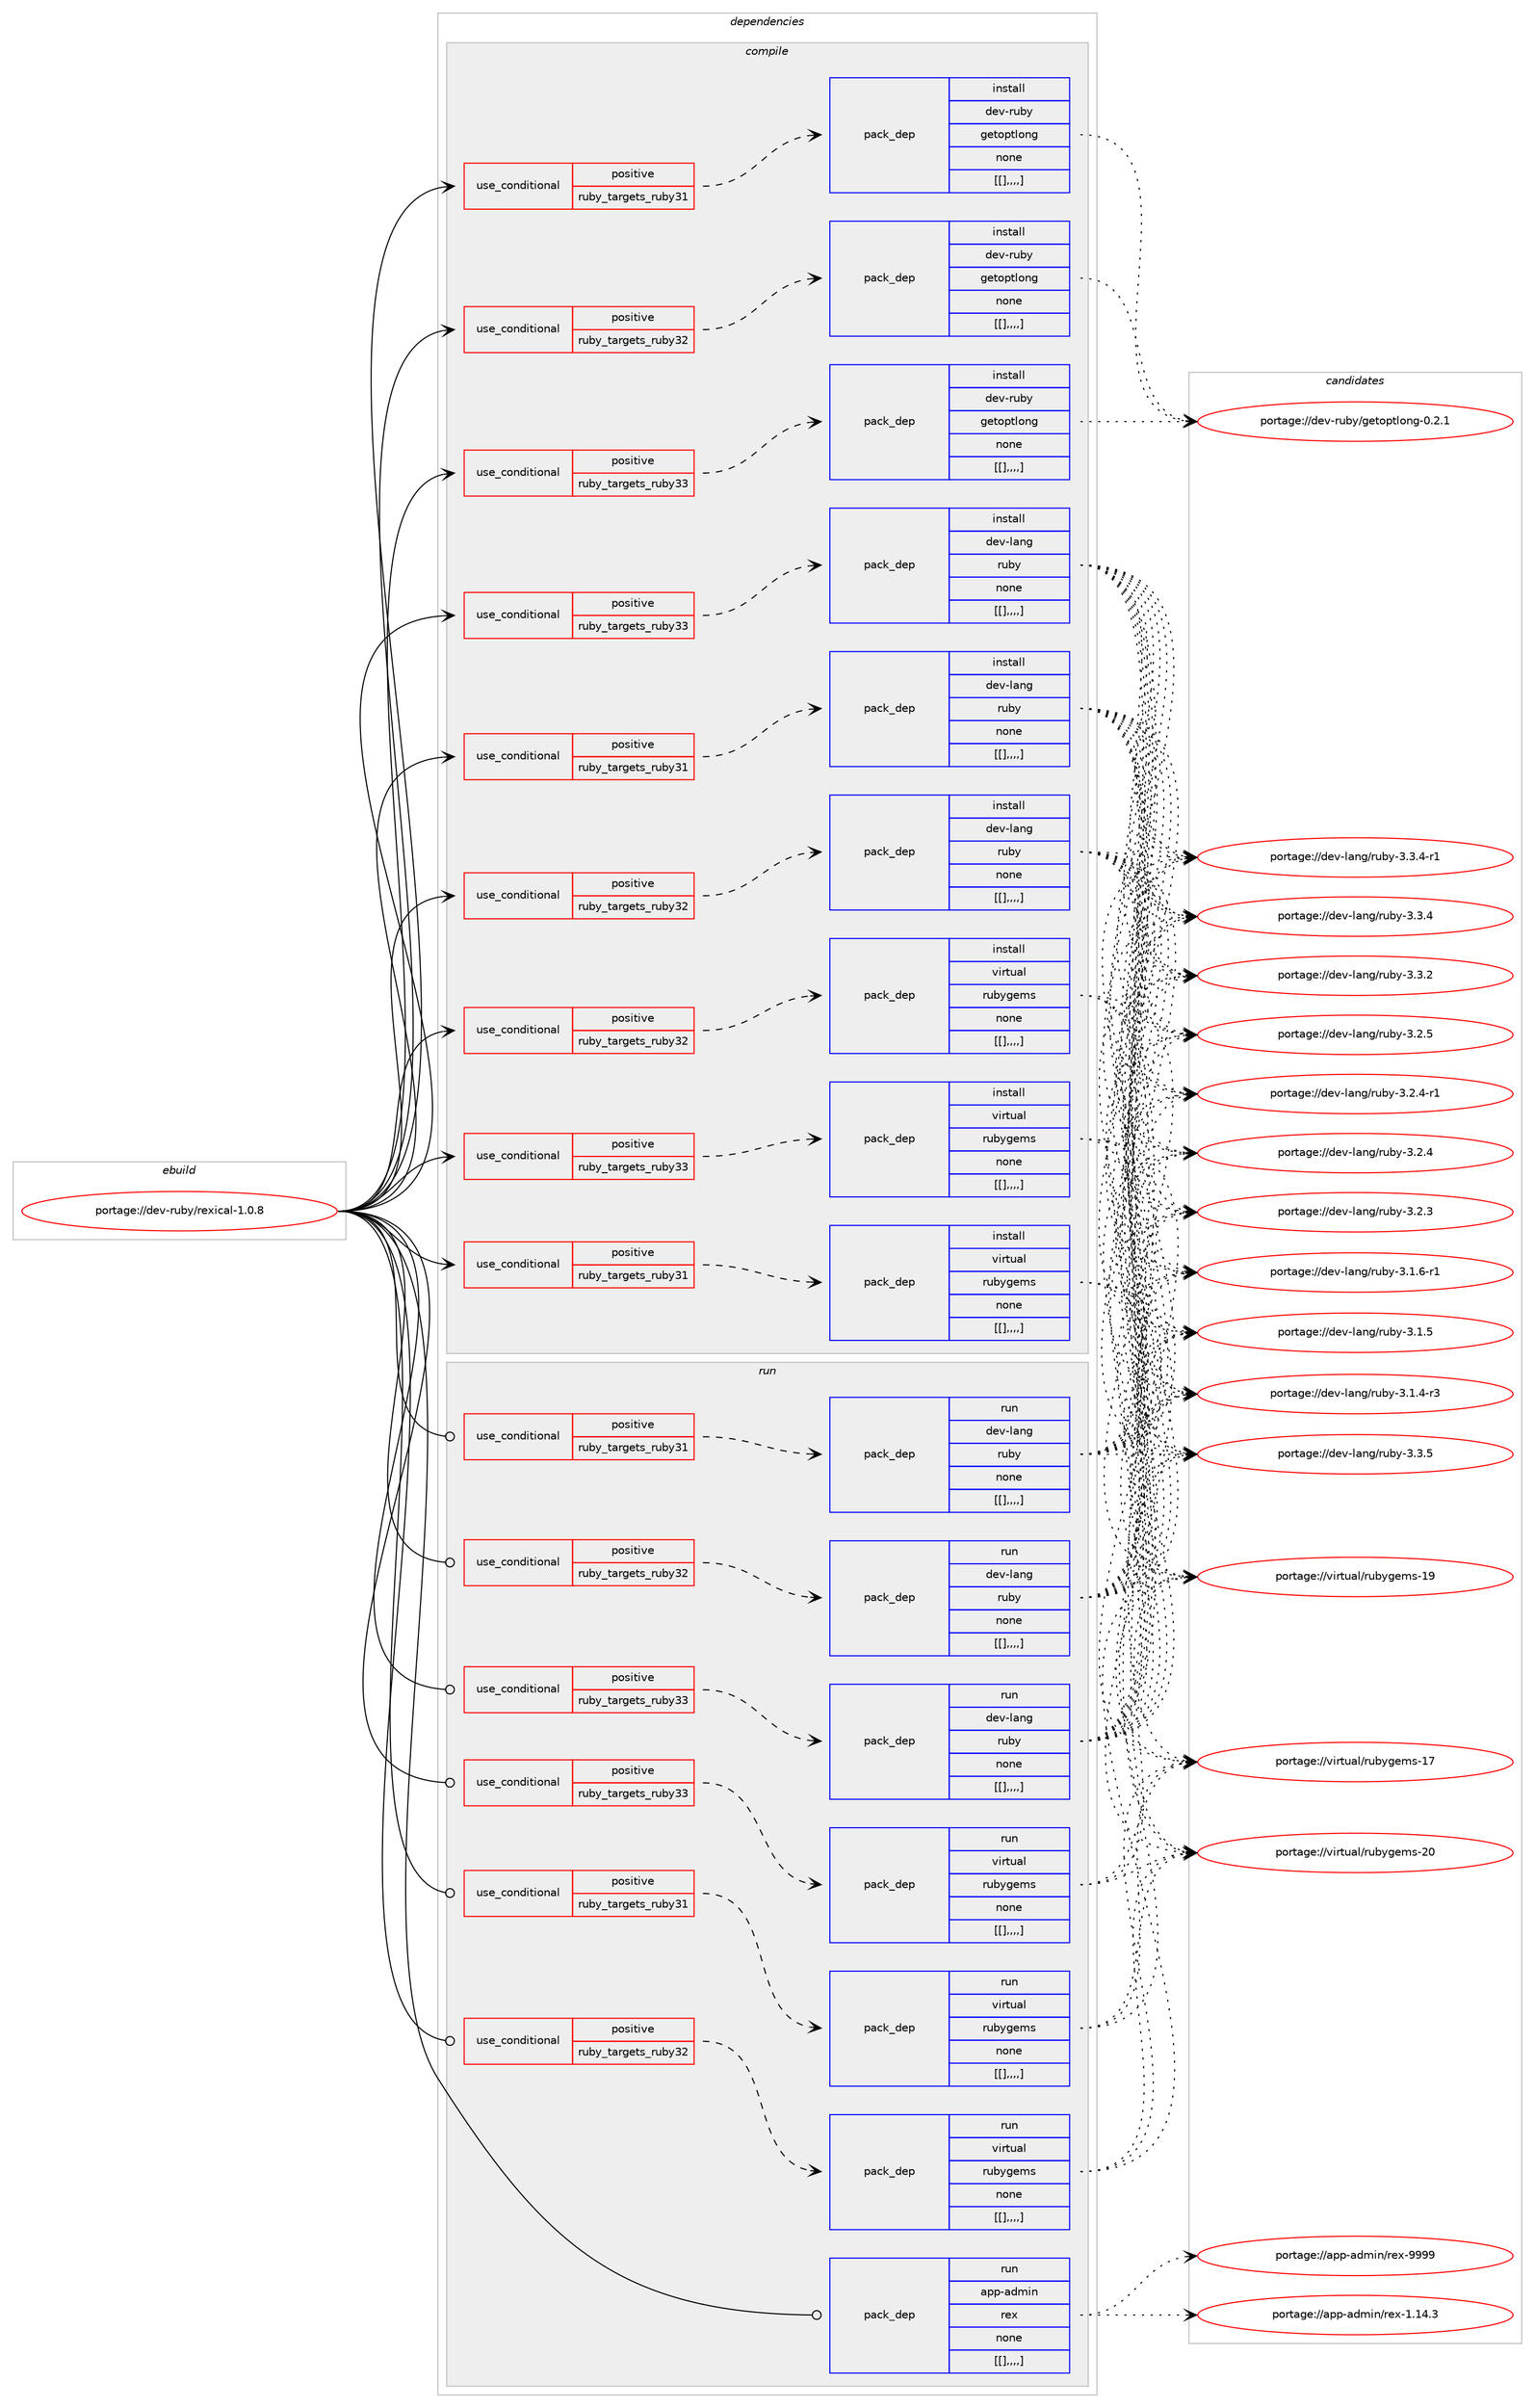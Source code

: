 digraph prolog {

# *************
# Graph options
# *************

newrank=true;
concentrate=true;
compound=true;
graph [rankdir=LR,fontname=Helvetica,fontsize=10,ranksep=1.5];#, ranksep=2.5, nodesep=0.2];
edge  [arrowhead=vee];
node  [fontname=Helvetica,fontsize=10];

# **********
# The ebuild
# **********

subgraph cluster_leftcol {
color=gray;
label=<<i>ebuild</i>>;
id [label="portage://dev-ruby/rexical-1.0.8", color=red, width=4, href="../dev-ruby/rexical-1.0.8.svg"];
}

# ****************
# The dependencies
# ****************

subgraph cluster_midcol {
color=gray;
label=<<i>dependencies</i>>;
subgraph cluster_compile {
fillcolor="#eeeeee";
style=filled;
label=<<i>compile</i>>;
subgraph cond56680 {
dependency202956 [label=<<TABLE BORDER="0" CELLBORDER="1" CELLSPACING="0" CELLPADDING="4"><TR><TD ROWSPAN="3" CELLPADDING="10">use_conditional</TD></TR><TR><TD>positive</TD></TR><TR><TD>ruby_targets_ruby31</TD></TR></TABLE>>, shape=none, color=red];
subgraph pack144923 {
dependency202957 [label=<<TABLE BORDER="0" CELLBORDER="1" CELLSPACING="0" CELLPADDING="4" WIDTH="220"><TR><TD ROWSPAN="6" CELLPADDING="30">pack_dep</TD></TR><TR><TD WIDTH="110">install</TD></TR><TR><TD>dev-lang</TD></TR><TR><TD>ruby</TD></TR><TR><TD>none</TD></TR><TR><TD>[[],,,,]</TD></TR></TABLE>>, shape=none, color=blue];
}
dependency202956:e -> dependency202957:w [weight=20,style="dashed",arrowhead="vee"];
}
id:e -> dependency202956:w [weight=20,style="solid",arrowhead="vee"];
subgraph cond56681 {
dependency202958 [label=<<TABLE BORDER="0" CELLBORDER="1" CELLSPACING="0" CELLPADDING="4"><TR><TD ROWSPAN="3" CELLPADDING="10">use_conditional</TD></TR><TR><TD>positive</TD></TR><TR><TD>ruby_targets_ruby31</TD></TR></TABLE>>, shape=none, color=red];
subgraph pack144924 {
dependency202959 [label=<<TABLE BORDER="0" CELLBORDER="1" CELLSPACING="0" CELLPADDING="4" WIDTH="220"><TR><TD ROWSPAN="6" CELLPADDING="30">pack_dep</TD></TR><TR><TD WIDTH="110">install</TD></TR><TR><TD>dev-ruby</TD></TR><TR><TD>getoptlong</TD></TR><TR><TD>none</TD></TR><TR><TD>[[],,,,]</TD></TR></TABLE>>, shape=none, color=blue];
}
dependency202958:e -> dependency202959:w [weight=20,style="dashed",arrowhead="vee"];
}
id:e -> dependency202958:w [weight=20,style="solid",arrowhead="vee"];
subgraph cond56682 {
dependency202960 [label=<<TABLE BORDER="0" CELLBORDER="1" CELLSPACING="0" CELLPADDING="4"><TR><TD ROWSPAN="3" CELLPADDING="10">use_conditional</TD></TR><TR><TD>positive</TD></TR><TR><TD>ruby_targets_ruby31</TD></TR></TABLE>>, shape=none, color=red];
subgraph pack144925 {
dependency202961 [label=<<TABLE BORDER="0" CELLBORDER="1" CELLSPACING="0" CELLPADDING="4" WIDTH="220"><TR><TD ROWSPAN="6" CELLPADDING="30">pack_dep</TD></TR><TR><TD WIDTH="110">install</TD></TR><TR><TD>virtual</TD></TR><TR><TD>rubygems</TD></TR><TR><TD>none</TD></TR><TR><TD>[[],,,,]</TD></TR></TABLE>>, shape=none, color=blue];
}
dependency202960:e -> dependency202961:w [weight=20,style="dashed",arrowhead="vee"];
}
id:e -> dependency202960:w [weight=20,style="solid",arrowhead="vee"];
subgraph cond56683 {
dependency202962 [label=<<TABLE BORDER="0" CELLBORDER="1" CELLSPACING="0" CELLPADDING="4"><TR><TD ROWSPAN="3" CELLPADDING="10">use_conditional</TD></TR><TR><TD>positive</TD></TR><TR><TD>ruby_targets_ruby32</TD></TR></TABLE>>, shape=none, color=red];
subgraph pack144926 {
dependency202963 [label=<<TABLE BORDER="0" CELLBORDER="1" CELLSPACING="0" CELLPADDING="4" WIDTH="220"><TR><TD ROWSPAN="6" CELLPADDING="30">pack_dep</TD></TR><TR><TD WIDTH="110">install</TD></TR><TR><TD>dev-lang</TD></TR><TR><TD>ruby</TD></TR><TR><TD>none</TD></TR><TR><TD>[[],,,,]</TD></TR></TABLE>>, shape=none, color=blue];
}
dependency202962:e -> dependency202963:w [weight=20,style="dashed",arrowhead="vee"];
}
id:e -> dependency202962:w [weight=20,style="solid",arrowhead="vee"];
subgraph cond56684 {
dependency202964 [label=<<TABLE BORDER="0" CELLBORDER="1" CELLSPACING="0" CELLPADDING="4"><TR><TD ROWSPAN="3" CELLPADDING="10">use_conditional</TD></TR><TR><TD>positive</TD></TR><TR><TD>ruby_targets_ruby32</TD></TR></TABLE>>, shape=none, color=red];
subgraph pack144927 {
dependency202965 [label=<<TABLE BORDER="0" CELLBORDER="1" CELLSPACING="0" CELLPADDING="4" WIDTH="220"><TR><TD ROWSPAN="6" CELLPADDING="30">pack_dep</TD></TR><TR><TD WIDTH="110">install</TD></TR><TR><TD>dev-ruby</TD></TR><TR><TD>getoptlong</TD></TR><TR><TD>none</TD></TR><TR><TD>[[],,,,]</TD></TR></TABLE>>, shape=none, color=blue];
}
dependency202964:e -> dependency202965:w [weight=20,style="dashed",arrowhead="vee"];
}
id:e -> dependency202964:w [weight=20,style="solid",arrowhead="vee"];
subgraph cond56685 {
dependency202966 [label=<<TABLE BORDER="0" CELLBORDER="1" CELLSPACING="0" CELLPADDING="4"><TR><TD ROWSPAN="3" CELLPADDING="10">use_conditional</TD></TR><TR><TD>positive</TD></TR><TR><TD>ruby_targets_ruby32</TD></TR></TABLE>>, shape=none, color=red];
subgraph pack144928 {
dependency202967 [label=<<TABLE BORDER="0" CELLBORDER="1" CELLSPACING="0" CELLPADDING="4" WIDTH="220"><TR><TD ROWSPAN="6" CELLPADDING="30">pack_dep</TD></TR><TR><TD WIDTH="110">install</TD></TR><TR><TD>virtual</TD></TR><TR><TD>rubygems</TD></TR><TR><TD>none</TD></TR><TR><TD>[[],,,,]</TD></TR></TABLE>>, shape=none, color=blue];
}
dependency202966:e -> dependency202967:w [weight=20,style="dashed",arrowhead="vee"];
}
id:e -> dependency202966:w [weight=20,style="solid",arrowhead="vee"];
subgraph cond56686 {
dependency202968 [label=<<TABLE BORDER="0" CELLBORDER="1" CELLSPACING="0" CELLPADDING="4"><TR><TD ROWSPAN="3" CELLPADDING="10">use_conditional</TD></TR><TR><TD>positive</TD></TR><TR><TD>ruby_targets_ruby33</TD></TR></TABLE>>, shape=none, color=red];
subgraph pack144929 {
dependency202969 [label=<<TABLE BORDER="0" CELLBORDER="1" CELLSPACING="0" CELLPADDING="4" WIDTH="220"><TR><TD ROWSPAN="6" CELLPADDING="30">pack_dep</TD></TR><TR><TD WIDTH="110">install</TD></TR><TR><TD>dev-lang</TD></TR><TR><TD>ruby</TD></TR><TR><TD>none</TD></TR><TR><TD>[[],,,,]</TD></TR></TABLE>>, shape=none, color=blue];
}
dependency202968:e -> dependency202969:w [weight=20,style="dashed",arrowhead="vee"];
}
id:e -> dependency202968:w [weight=20,style="solid",arrowhead="vee"];
subgraph cond56687 {
dependency202970 [label=<<TABLE BORDER="0" CELLBORDER="1" CELLSPACING="0" CELLPADDING="4"><TR><TD ROWSPAN="3" CELLPADDING="10">use_conditional</TD></TR><TR><TD>positive</TD></TR><TR><TD>ruby_targets_ruby33</TD></TR></TABLE>>, shape=none, color=red];
subgraph pack144930 {
dependency202971 [label=<<TABLE BORDER="0" CELLBORDER="1" CELLSPACING="0" CELLPADDING="4" WIDTH="220"><TR><TD ROWSPAN="6" CELLPADDING="30">pack_dep</TD></TR><TR><TD WIDTH="110">install</TD></TR><TR><TD>dev-ruby</TD></TR><TR><TD>getoptlong</TD></TR><TR><TD>none</TD></TR><TR><TD>[[],,,,]</TD></TR></TABLE>>, shape=none, color=blue];
}
dependency202970:e -> dependency202971:w [weight=20,style="dashed",arrowhead="vee"];
}
id:e -> dependency202970:w [weight=20,style="solid",arrowhead="vee"];
subgraph cond56688 {
dependency202972 [label=<<TABLE BORDER="0" CELLBORDER="1" CELLSPACING="0" CELLPADDING="4"><TR><TD ROWSPAN="3" CELLPADDING="10">use_conditional</TD></TR><TR><TD>positive</TD></TR><TR><TD>ruby_targets_ruby33</TD></TR></TABLE>>, shape=none, color=red];
subgraph pack144931 {
dependency202973 [label=<<TABLE BORDER="0" CELLBORDER="1" CELLSPACING="0" CELLPADDING="4" WIDTH="220"><TR><TD ROWSPAN="6" CELLPADDING="30">pack_dep</TD></TR><TR><TD WIDTH="110">install</TD></TR><TR><TD>virtual</TD></TR><TR><TD>rubygems</TD></TR><TR><TD>none</TD></TR><TR><TD>[[],,,,]</TD></TR></TABLE>>, shape=none, color=blue];
}
dependency202972:e -> dependency202973:w [weight=20,style="dashed",arrowhead="vee"];
}
id:e -> dependency202972:w [weight=20,style="solid",arrowhead="vee"];
}
subgraph cluster_compileandrun {
fillcolor="#eeeeee";
style=filled;
label=<<i>compile and run</i>>;
}
subgraph cluster_run {
fillcolor="#eeeeee";
style=filled;
label=<<i>run</i>>;
subgraph cond56689 {
dependency202974 [label=<<TABLE BORDER="0" CELLBORDER="1" CELLSPACING="0" CELLPADDING="4"><TR><TD ROWSPAN="3" CELLPADDING="10">use_conditional</TD></TR><TR><TD>positive</TD></TR><TR><TD>ruby_targets_ruby31</TD></TR></TABLE>>, shape=none, color=red];
subgraph pack144932 {
dependency202975 [label=<<TABLE BORDER="0" CELLBORDER="1" CELLSPACING="0" CELLPADDING="4" WIDTH="220"><TR><TD ROWSPAN="6" CELLPADDING="30">pack_dep</TD></TR><TR><TD WIDTH="110">run</TD></TR><TR><TD>dev-lang</TD></TR><TR><TD>ruby</TD></TR><TR><TD>none</TD></TR><TR><TD>[[],,,,]</TD></TR></TABLE>>, shape=none, color=blue];
}
dependency202974:e -> dependency202975:w [weight=20,style="dashed",arrowhead="vee"];
}
id:e -> dependency202974:w [weight=20,style="solid",arrowhead="odot"];
subgraph cond56690 {
dependency202976 [label=<<TABLE BORDER="0" CELLBORDER="1" CELLSPACING="0" CELLPADDING="4"><TR><TD ROWSPAN="3" CELLPADDING="10">use_conditional</TD></TR><TR><TD>positive</TD></TR><TR><TD>ruby_targets_ruby31</TD></TR></TABLE>>, shape=none, color=red];
subgraph pack144933 {
dependency202977 [label=<<TABLE BORDER="0" CELLBORDER="1" CELLSPACING="0" CELLPADDING="4" WIDTH="220"><TR><TD ROWSPAN="6" CELLPADDING="30">pack_dep</TD></TR><TR><TD WIDTH="110">run</TD></TR><TR><TD>virtual</TD></TR><TR><TD>rubygems</TD></TR><TR><TD>none</TD></TR><TR><TD>[[],,,,]</TD></TR></TABLE>>, shape=none, color=blue];
}
dependency202976:e -> dependency202977:w [weight=20,style="dashed",arrowhead="vee"];
}
id:e -> dependency202976:w [weight=20,style="solid",arrowhead="odot"];
subgraph cond56691 {
dependency202978 [label=<<TABLE BORDER="0" CELLBORDER="1" CELLSPACING="0" CELLPADDING="4"><TR><TD ROWSPAN="3" CELLPADDING="10">use_conditional</TD></TR><TR><TD>positive</TD></TR><TR><TD>ruby_targets_ruby32</TD></TR></TABLE>>, shape=none, color=red];
subgraph pack144934 {
dependency202979 [label=<<TABLE BORDER="0" CELLBORDER="1" CELLSPACING="0" CELLPADDING="4" WIDTH="220"><TR><TD ROWSPAN="6" CELLPADDING="30">pack_dep</TD></TR><TR><TD WIDTH="110">run</TD></TR><TR><TD>dev-lang</TD></TR><TR><TD>ruby</TD></TR><TR><TD>none</TD></TR><TR><TD>[[],,,,]</TD></TR></TABLE>>, shape=none, color=blue];
}
dependency202978:e -> dependency202979:w [weight=20,style="dashed",arrowhead="vee"];
}
id:e -> dependency202978:w [weight=20,style="solid",arrowhead="odot"];
subgraph cond56692 {
dependency202980 [label=<<TABLE BORDER="0" CELLBORDER="1" CELLSPACING="0" CELLPADDING="4"><TR><TD ROWSPAN="3" CELLPADDING="10">use_conditional</TD></TR><TR><TD>positive</TD></TR><TR><TD>ruby_targets_ruby32</TD></TR></TABLE>>, shape=none, color=red];
subgraph pack144935 {
dependency202981 [label=<<TABLE BORDER="0" CELLBORDER="1" CELLSPACING="0" CELLPADDING="4" WIDTH="220"><TR><TD ROWSPAN="6" CELLPADDING="30">pack_dep</TD></TR><TR><TD WIDTH="110">run</TD></TR><TR><TD>virtual</TD></TR><TR><TD>rubygems</TD></TR><TR><TD>none</TD></TR><TR><TD>[[],,,,]</TD></TR></TABLE>>, shape=none, color=blue];
}
dependency202980:e -> dependency202981:w [weight=20,style="dashed",arrowhead="vee"];
}
id:e -> dependency202980:w [weight=20,style="solid",arrowhead="odot"];
subgraph cond56693 {
dependency202982 [label=<<TABLE BORDER="0" CELLBORDER="1" CELLSPACING="0" CELLPADDING="4"><TR><TD ROWSPAN="3" CELLPADDING="10">use_conditional</TD></TR><TR><TD>positive</TD></TR><TR><TD>ruby_targets_ruby33</TD></TR></TABLE>>, shape=none, color=red];
subgraph pack144936 {
dependency202983 [label=<<TABLE BORDER="0" CELLBORDER="1" CELLSPACING="0" CELLPADDING="4" WIDTH="220"><TR><TD ROWSPAN="6" CELLPADDING="30">pack_dep</TD></TR><TR><TD WIDTH="110">run</TD></TR><TR><TD>dev-lang</TD></TR><TR><TD>ruby</TD></TR><TR><TD>none</TD></TR><TR><TD>[[],,,,]</TD></TR></TABLE>>, shape=none, color=blue];
}
dependency202982:e -> dependency202983:w [weight=20,style="dashed",arrowhead="vee"];
}
id:e -> dependency202982:w [weight=20,style="solid",arrowhead="odot"];
subgraph cond56694 {
dependency202984 [label=<<TABLE BORDER="0" CELLBORDER="1" CELLSPACING="0" CELLPADDING="4"><TR><TD ROWSPAN="3" CELLPADDING="10">use_conditional</TD></TR><TR><TD>positive</TD></TR><TR><TD>ruby_targets_ruby33</TD></TR></TABLE>>, shape=none, color=red];
subgraph pack144937 {
dependency202985 [label=<<TABLE BORDER="0" CELLBORDER="1" CELLSPACING="0" CELLPADDING="4" WIDTH="220"><TR><TD ROWSPAN="6" CELLPADDING="30">pack_dep</TD></TR><TR><TD WIDTH="110">run</TD></TR><TR><TD>virtual</TD></TR><TR><TD>rubygems</TD></TR><TR><TD>none</TD></TR><TR><TD>[[],,,,]</TD></TR></TABLE>>, shape=none, color=blue];
}
dependency202984:e -> dependency202985:w [weight=20,style="dashed",arrowhead="vee"];
}
id:e -> dependency202984:w [weight=20,style="solid",arrowhead="odot"];
subgraph pack144938 {
dependency202986 [label=<<TABLE BORDER="0" CELLBORDER="1" CELLSPACING="0" CELLPADDING="4" WIDTH="220"><TR><TD ROWSPAN="6" CELLPADDING="30">pack_dep</TD></TR><TR><TD WIDTH="110">run</TD></TR><TR><TD>app-admin</TD></TR><TR><TD>rex</TD></TR><TR><TD>none</TD></TR><TR><TD>[[],,,,]</TD></TR></TABLE>>, shape=none, color=blue];
}
id:e -> dependency202986:w [weight=20,style="solid",arrowhead="odot"];
}
}

# **************
# The candidates
# **************

subgraph cluster_choices {
rank=same;
color=gray;
label=<<i>candidates</i>>;

subgraph choice144923 {
color=black;
nodesep=1;
choice10010111845108971101034711411798121455146514653 [label="portage://dev-lang/ruby-3.3.5", color=red, width=4,href="../dev-lang/ruby-3.3.5.svg"];
choice100101118451089711010347114117981214551465146524511449 [label="portage://dev-lang/ruby-3.3.4-r1", color=red, width=4,href="../dev-lang/ruby-3.3.4-r1.svg"];
choice10010111845108971101034711411798121455146514652 [label="portage://dev-lang/ruby-3.3.4", color=red, width=4,href="../dev-lang/ruby-3.3.4.svg"];
choice10010111845108971101034711411798121455146514650 [label="portage://dev-lang/ruby-3.3.2", color=red, width=4,href="../dev-lang/ruby-3.3.2.svg"];
choice10010111845108971101034711411798121455146504653 [label="portage://dev-lang/ruby-3.2.5", color=red, width=4,href="../dev-lang/ruby-3.2.5.svg"];
choice100101118451089711010347114117981214551465046524511449 [label="portage://dev-lang/ruby-3.2.4-r1", color=red, width=4,href="../dev-lang/ruby-3.2.4-r1.svg"];
choice10010111845108971101034711411798121455146504652 [label="portage://dev-lang/ruby-3.2.4", color=red, width=4,href="../dev-lang/ruby-3.2.4.svg"];
choice10010111845108971101034711411798121455146504651 [label="portage://dev-lang/ruby-3.2.3", color=red, width=4,href="../dev-lang/ruby-3.2.3.svg"];
choice100101118451089711010347114117981214551464946544511449 [label="portage://dev-lang/ruby-3.1.6-r1", color=red, width=4,href="../dev-lang/ruby-3.1.6-r1.svg"];
choice10010111845108971101034711411798121455146494653 [label="portage://dev-lang/ruby-3.1.5", color=red, width=4,href="../dev-lang/ruby-3.1.5.svg"];
choice100101118451089711010347114117981214551464946524511451 [label="portage://dev-lang/ruby-3.1.4-r3", color=red, width=4,href="../dev-lang/ruby-3.1.4-r3.svg"];
dependency202957:e -> choice10010111845108971101034711411798121455146514653:w [style=dotted,weight="100"];
dependency202957:e -> choice100101118451089711010347114117981214551465146524511449:w [style=dotted,weight="100"];
dependency202957:e -> choice10010111845108971101034711411798121455146514652:w [style=dotted,weight="100"];
dependency202957:e -> choice10010111845108971101034711411798121455146514650:w [style=dotted,weight="100"];
dependency202957:e -> choice10010111845108971101034711411798121455146504653:w [style=dotted,weight="100"];
dependency202957:e -> choice100101118451089711010347114117981214551465046524511449:w [style=dotted,weight="100"];
dependency202957:e -> choice10010111845108971101034711411798121455146504652:w [style=dotted,weight="100"];
dependency202957:e -> choice10010111845108971101034711411798121455146504651:w [style=dotted,weight="100"];
dependency202957:e -> choice100101118451089711010347114117981214551464946544511449:w [style=dotted,weight="100"];
dependency202957:e -> choice10010111845108971101034711411798121455146494653:w [style=dotted,weight="100"];
dependency202957:e -> choice100101118451089711010347114117981214551464946524511451:w [style=dotted,weight="100"];
}
subgraph choice144924 {
color=black;
nodesep=1;
choice100101118451141179812147103101116111112116108111110103454846504649 [label="portage://dev-ruby/getoptlong-0.2.1", color=red, width=4,href="../dev-ruby/getoptlong-0.2.1.svg"];
dependency202959:e -> choice100101118451141179812147103101116111112116108111110103454846504649:w [style=dotted,weight="100"];
}
subgraph choice144925 {
color=black;
nodesep=1;
choice118105114116117971084711411798121103101109115455048 [label="portage://virtual/rubygems-20", color=red, width=4,href="../virtual/rubygems-20.svg"];
choice118105114116117971084711411798121103101109115454957 [label="portage://virtual/rubygems-19", color=red, width=4,href="../virtual/rubygems-19.svg"];
choice118105114116117971084711411798121103101109115454955 [label="portage://virtual/rubygems-17", color=red, width=4,href="../virtual/rubygems-17.svg"];
dependency202961:e -> choice118105114116117971084711411798121103101109115455048:w [style=dotted,weight="100"];
dependency202961:e -> choice118105114116117971084711411798121103101109115454957:w [style=dotted,weight="100"];
dependency202961:e -> choice118105114116117971084711411798121103101109115454955:w [style=dotted,weight="100"];
}
subgraph choice144926 {
color=black;
nodesep=1;
choice10010111845108971101034711411798121455146514653 [label="portage://dev-lang/ruby-3.3.5", color=red, width=4,href="../dev-lang/ruby-3.3.5.svg"];
choice100101118451089711010347114117981214551465146524511449 [label="portage://dev-lang/ruby-3.3.4-r1", color=red, width=4,href="../dev-lang/ruby-3.3.4-r1.svg"];
choice10010111845108971101034711411798121455146514652 [label="portage://dev-lang/ruby-3.3.4", color=red, width=4,href="../dev-lang/ruby-3.3.4.svg"];
choice10010111845108971101034711411798121455146514650 [label="portage://dev-lang/ruby-3.3.2", color=red, width=4,href="../dev-lang/ruby-3.3.2.svg"];
choice10010111845108971101034711411798121455146504653 [label="portage://dev-lang/ruby-3.2.5", color=red, width=4,href="../dev-lang/ruby-3.2.5.svg"];
choice100101118451089711010347114117981214551465046524511449 [label="portage://dev-lang/ruby-3.2.4-r1", color=red, width=4,href="../dev-lang/ruby-3.2.4-r1.svg"];
choice10010111845108971101034711411798121455146504652 [label="portage://dev-lang/ruby-3.2.4", color=red, width=4,href="../dev-lang/ruby-3.2.4.svg"];
choice10010111845108971101034711411798121455146504651 [label="portage://dev-lang/ruby-3.2.3", color=red, width=4,href="../dev-lang/ruby-3.2.3.svg"];
choice100101118451089711010347114117981214551464946544511449 [label="portage://dev-lang/ruby-3.1.6-r1", color=red, width=4,href="../dev-lang/ruby-3.1.6-r1.svg"];
choice10010111845108971101034711411798121455146494653 [label="portage://dev-lang/ruby-3.1.5", color=red, width=4,href="../dev-lang/ruby-3.1.5.svg"];
choice100101118451089711010347114117981214551464946524511451 [label="portage://dev-lang/ruby-3.1.4-r3", color=red, width=4,href="../dev-lang/ruby-3.1.4-r3.svg"];
dependency202963:e -> choice10010111845108971101034711411798121455146514653:w [style=dotted,weight="100"];
dependency202963:e -> choice100101118451089711010347114117981214551465146524511449:w [style=dotted,weight="100"];
dependency202963:e -> choice10010111845108971101034711411798121455146514652:w [style=dotted,weight="100"];
dependency202963:e -> choice10010111845108971101034711411798121455146514650:w [style=dotted,weight="100"];
dependency202963:e -> choice10010111845108971101034711411798121455146504653:w [style=dotted,weight="100"];
dependency202963:e -> choice100101118451089711010347114117981214551465046524511449:w [style=dotted,weight="100"];
dependency202963:e -> choice10010111845108971101034711411798121455146504652:w [style=dotted,weight="100"];
dependency202963:e -> choice10010111845108971101034711411798121455146504651:w [style=dotted,weight="100"];
dependency202963:e -> choice100101118451089711010347114117981214551464946544511449:w [style=dotted,weight="100"];
dependency202963:e -> choice10010111845108971101034711411798121455146494653:w [style=dotted,weight="100"];
dependency202963:e -> choice100101118451089711010347114117981214551464946524511451:w [style=dotted,weight="100"];
}
subgraph choice144927 {
color=black;
nodesep=1;
choice100101118451141179812147103101116111112116108111110103454846504649 [label="portage://dev-ruby/getoptlong-0.2.1", color=red, width=4,href="../dev-ruby/getoptlong-0.2.1.svg"];
dependency202965:e -> choice100101118451141179812147103101116111112116108111110103454846504649:w [style=dotted,weight="100"];
}
subgraph choice144928 {
color=black;
nodesep=1;
choice118105114116117971084711411798121103101109115455048 [label="portage://virtual/rubygems-20", color=red, width=4,href="../virtual/rubygems-20.svg"];
choice118105114116117971084711411798121103101109115454957 [label="portage://virtual/rubygems-19", color=red, width=4,href="../virtual/rubygems-19.svg"];
choice118105114116117971084711411798121103101109115454955 [label="portage://virtual/rubygems-17", color=red, width=4,href="../virtual/rubygems-17.svg"];
dependency202967:e -> choice118105114116117971084711411798121103101109115455048:w [style=dotted,weight="100"];
dependency202967:e -> choice118105114116117971084711411798121103101109115454957:w [style=dotted,weight="100"];
dependency202967:e -> choice118105114116117971084711411798121103101109115454955:w [style=dotted,weight="100"];
}
subgraph choice144929 {
color=black;
nodesep=1;
choice10010111845108971101034711411798121455146514653 [label="portage://dev-lang/ruby-3.3.5", color=red, width=4,href="../dev-lang/ruby-3.3.5.svg"];
choice100101118451089711010347114117981214551465146524511449 [label="portage://dev-lang/ruby-3.3.4-r1", color=red, width=4,href="../dev-lang/ruby-3.3.4-r1.svg"];
choice10010111845108971101034711411798121455146514652 [label="portage://dev-lang/ruby-3.3.4", color=red, width=4,href="../dev-lang/ruby-3.3.4.svg"];
choice10010111845108971101034711411798121455146514650 [label="portage://dev-lang/ruby-3.3.2", color=red, width=4,href="../dev-lang/ruby-3.3.2.svg"];
choice10010111845108971101034711411798121455146504653 [label="portage://dev-lang/ruby-3.2.5", color=red, width=4,href="../dev-lang/ruby-3.2.5.svg"];
choice100101118451089711010347114117981214551465046524511449 [label="portage://dev-lang/ruby-3.2.4-r1", color=red, width=4,href="../dev-lang/ruby-3.2.4-r1.svg"];
choice10010111845108971101034711411798121455146504652 [label="portage://dev-lang/ruby-3.2.4", color=red, width=4,href="../dev-lang/ruby-3.2.4.svg"];
choice10010111845108971101034711411798121455146504651 [label="portage://dev-lang/ruby-3.2.3", color=red, width=4,href="../dev-lang/ruby-3.2.3.svg"];
choice100101118451089711010347114117981214551464946544511449 [label="portage://dev-lang/ruby-3.1.6-r1", color=red, width=4,href="../dev-lang/ruby-3.1.6-r1.svg"];
choice10010111845108971101034711411798121455146494653 [label="portage://dev-lang/ruby-3.1.5", color=red, width=4,href="../dev-lang/ruby-3.1.5.svg"];
choice100101118451089711010347114117981214551464946524511451 [label="portage://dev-lang/ruby-3.1.4-r3", color=red, width=4,href="../dev-lang/ruby-3.1.4-r3.svg"];
dependency202969:e -> choice10010111845108971101034711411798121455146514653:w [style=dotted,weight="100"];
dependency202969:e -> choice100101118451089711010347114117981214551465146524511449:w [style=dotted,weight="100"];
dependency202969:e -> choice10010111845108971101034711411798121455146514652:w [style=dotted,weight="100"];
dependency202969:e -> choice10010111845108971101034711411798121455146514650:w [style=dotted,weight="100"];
dependency202969:e -> choice10010111845108971101034711411798121455146504653:w [style=dotted,weight="100"];
dependency202969:e -> choice100101118451089711010347114117981214551465046524511449:w [style=dotted,weight="100"];
dependency202969:e -> choice10010111845108971101034711411798121455146504652:w [style=dotted,weight="100"];
dependency202969:e -> choice10010111845108971101034711411798121455146504651:w [style=dotted,weight="100"];
dependency202969:e -> choice100101118451089711010347114117981214551464946544511449:w [style=dotted,weight="100"];
dependency202969:e -> choice10010111845108971101034711411798121455146494653:w [style=dotted,weight="100"];
dependency202969:e -> choice100101118451089711010347114117981214551464946524511451:w [style=dotted,weight="100"];
}
subgraph choice144930 {
color=black;
nodesep=1;
choice100101118451141179812147103101116111112116108111110103454846504649 [label="portage://dev-ruby/getoptlong-0.2.1", color=red, width=4,href="../dev-ruby/getoptlong-0.2.1.svg"];
dependency202971:e -> choice100101118451141179812147103101116111112116108111110103454846504649:w [style=dotted,weight="100"];
}
subgraph choice144931 {
color=black;
nodesep=1;
choice118105114116117971084711411798121103101109115455048 [label="portage://virtual/rubygems-20", color=red, width=4,href="../virtual/rubygems-20.svg"];
choice118105114116117971084711411798121103101109115454957 [label="portage://virtual/rubygems-19", color=red, width=4,href="../virtual/rubygems-19.svg"];
choice118105114116117971084711411798121103101109115454955 [label="portage://virtual/rubygems-17", color=red, width=4,href="../virtual/rubygems-17.svg"];
dependency202973:e -> choice118105114116117971084711411798121103101109115455048:w [style=dotted,weight="100"];
dependency202973:e -> choice118105114116117971084711411798121103101109115454957:w [style=dotted,weight="100"];
dependency202973:e -> choice118105114116117971084711411798121103101109115454955:w [style=dotted,weight="100"];
}
subgraph choice144932 {
color=black;
nodesep=1;
choice10010111845108971101034711411798121455146514653 [label="portage://dev-lang/ruby-3.3.5", color=red, width=4,href="../dev-lang/ruby-3.3.5.svg"];
choice100101118451089711010347114117981214551465146524511449 [label="portage://dev-lang/ruby-3.3.4-r1", color=red, width=4,href="../dev-lang/ruby-3.3.4-r1.svg"];
choice10010111845108971101034711411798121455146514652 [label="portage://dev-lang/ruby-3.3.4", color=red, width=4,href="../dev-lang/ruby-3.3.4.svg"];
choice10010111845108971101034711411798121455146514650 [label="portage://dev-lang/ruby-3.3.2", color=red, width=4,href="../dev-lang/ruby-3.3.2.svg"];
choice10010111845108971101034711411798121455146504653 [label="portage://dev-lang/ruby-3.2.5", color=red, width=4,href="../dev-lang/ruby-3.2.5.svg"];
choice100101118451089711010347114117981214551465046524511449 [label="portage://dev-lang/ruby-3.2.4-r1", color=red, width=4,href="../dev-lang/ruby-3.2.4-r1.svg"];
choice10010111845108971101034711411798121455146504652 [label="portage://dev-lang/ruby-3.2.4", color=red, width=4,href="../dev-lang/ruby-3.2.4.svg"];
choice10010111845108971101034711411798121455146504651 [label="portage://dev-lang/ruby-3.2.3", color=red, width=4,href="../dev-lang/ruby-3.2.3.svg"];
choice100101118451089711010347114117981214551464946544511449 [label="portage://dev-lang/ruby-3.1.6-r1", color=red, width=4,href="../dev-lang/ruby-3.1.6-r1.svg"];
choice10010111845108971101034711411798121455146494653 [label="portage://dev-lang/ruby-3.1.5", color=red, width=4,href="../dev-lang/ruby-3.1.5.svg"];
choice100101118451089711010347114117981214551464946524511451 [label="portage://dev-lang/ruby-3.1.4-r3", color=red, width=4,href="../dev-lang/ruby-3.1.4-r3.svg"];
dependency202975:e -> choice10010111845108971101034711411798121455146514653:w [style=dotted,weight="100"];
dependency202975:e -> choice100101118451089711010347114117981214551465146524511449:w [style=dotted,weight="100"];
dependency202975:e -> choice10010111845108971101034711411798121455146514652:w [style=dotted,weight="100"];
dependency202975:e -> choice10010111845108971101034711411798121455146514650:w [style=dotted,weight="100"];
dependency202975:e -> choice10010111845108971101034711411798121455146504653:w [style=dotted,weight="100"];
dependency202975:e -> choice100101118451089711010347114117981214551465046524511449:w [style=dotted,weight="100"];
dependency202975:e -> choice10010111845108971101034711411798121455146504652:w [style=dotted,weight="100"];
dependency202975:e -> choice10010111845108971101034711411798121455146504651:w [style=dotted,weight="100"];
dependency202975:e -> choice100101118451089711010347114117981214551464946544511449:w [style=dotted,weight="100"];
dependency202975:e -> choice10010111845108971101034711411798121455146494653:w [style=dotted,weight="100"];
dependency202975:e -> choice100101118451089711010347114117981214551464946524511451:w [style=dotted,weight="100"];
}
subgraph choice144933 {
color=black;
nodesep=1;
choice118105114116117971084711411798121103101109115455048 [label="portage://virtual/rubygems-20", color=red, width=4,href="../virtual/rubygems-20.svg"];
choice118105114116117971084711411798121103101109115454957 [label="portage://virtual/rubygems-19", color=red, width=4,href="../virtual/rubygems-19.svg"];
choice118105114116117971084711411798121103101109115454955 [label="portage://virtual/rubygems-17", color=red, width=4,href="../virtual/rubygems-17.svg"];
dependency202977:e -> choice118105114116117971084711411798121103101109115455048:w [style=dotted,weight="100"];
dependency202977:e -> choice118105114116117971084711411798121103101109115454957:w [style=dotted,weight="100"];
dependency202977:e -> choice118105114116117971084711411798121103101109115454955:w [style=dotted,weight="100"];
}
subgraph choice144934 {
color=black;
nodesep=1;
choice10010111845108971101034711411798121455146514653 [label="portage://dev-lang/ruby-3.3.5", color=red, width=4,href="../dev-lang/ruby-3.3.5.svg"];
choice100101118451089711010347114117981214551465146524511449 [label="portage://dev-lang/ruby-3.3.4-r1", color=red, width=4,href="../dev-lang/ruby-3.3.4-r1.svg"];
choice10010111845108971101034711411798121455146514652 [label="portage://dev-lang/ruby-3.3.4", color=red, width=4,href="../dev-lang/ruby-3.3.4.svg"];
choice10010111845108971101034711411798121455146514650 [label="portage://dev-lang/ruby-3.3.2", color=red, width=4,href="../dev-lang/ruby-3.3.2.svg"];
choice10010111845108971101034711411798121455146504653 [label="portage://dev-lang/ruby-3.2.5", color=red, width=4,href="../dev-lang/ruby-3.2.5.svg"];
choice100101118451089711010347114117981214551465046524511449 [label="portage://dev-lang/ruby-3.2.4-r1", color=red, width=4,href="../dev-lang/ruby-3.2.4-r1.svg"];
choice10010111845108971101034711411798121455146504652 [label="portage://dev-lang/ruby-3.2.4", color=red, width=4,href="../dev-lang/ruby-3.2.4.svg"];
choice10010111845108971101034711411798121455146504651 [label="portage://dev-lang/ruby-3.2.3", color=red, width=4,href="../dev-lang/ruby-3.2.3.svg"];
choice100101118451089711010347114117981214551464946544511449 [label="portage://dev-lang/ruby-3.1.6-r1", color=red, width=4,href="../dev-lang/ruby-3.1.6-r1.svg"];
choice10010111845108971101034711411798121455146494653 [label="portage://dev-lang/ruby-3.1.5", color=red, width=4,href="../dev-lang/ruby-3.1.5.svg"];
choice100101118451089711010347114117981214551464946524511451 [label="portage://dev-lang/ruby-3.1.4-r3", color=red, width=4,href="../dev-lang/ruby-3.1.4-r3.svg"];
dependency202979:e -> choice10010111845108971101034711411798121455146514653:w [style=dotted,weight="100"];
dependency202979:e -> choice100101118451089711010347114117981214551465146524511449:w [style=dotted,weight="100"];
dependency202979:e -> choice10010111845108971101034711411798121455146514652:w [style=dotted,weight="100"];
dependency202979:e -> choice10010111845108971101034711411798121455146514650:w [style=dotted,weight="100"];
dependency202979:e -> choice10010111845108971101034711411798121455146504653:w [style=dotted,weight="100"];
dependency202979:e -> choice100101118451089711010347114117981214551465046524511449:w [style=dotted,weight="100"];
dependency202979:e -> choice10010111845108971101034711411798121455146504652:w [style=dotted,weight="100"];
dependency202979:e -> choice10010111845108971101034711411798121455146504651:w [style=dotted,weight="100"];
dependency202979:e -> choice100101118451089711010347114117981214551464946544511449:w [style=dotted,weight="100"];
dependency202979:e -> choice10010111845108971101034711411798121455146494653:w [style=dotted,weight="100"];
dependency202979:e -> choice100101118451089711010347114117981214551464946524511451:w [style=dotted,weight="100"];
}
subgraph choice144935 {
color=black;
nodesep=1;
choice118105114116117971084711411798121103101109115455048 [label="portage://virtual/rubygems-20", color=red, width=4,href="../virtual/rubygems-20.svg"];
choice118105114116117971084711411798121103101109115454957 [label="portage://virtual/rubygems-19", color=red, width=4,href="../virtual/rubygems-19.svg"];
choice118105114116117971084711411798121103101109115454955 [label="portage://virtual/rubygems-17", color=red, width=4,href="../virtual/rubygems-17.svg"];
dependency202981:e -> choice118105114116117971084711411798121103101109115455048:w [style=dotted,weight="100"];
dependency202981:e -> choice118105114116117971084711411798121103101109115454957:w [style=dotted,weight="100"];
dependency202981:e -> choice118105114116117971084711411798121103101109115454955:w [style=dotted,weight="100"];
}
subgraph choice144936 {
color=black;
nodesep=1;
choice10010111845108971101034711411798121455146514653 [label="portage://dev-lang/ruby-3.3.5", color=red, width=4,href="../dev-lang/ruby-3.3.5.svg"];
choice100101118451089711010347114117981214551465146524511449 [label="portage://dev-lang/ruby-3.3.4-r1", color=red, width=4,href="../dev-lang/ruby-3.3.4-r1.svg"];
choice10010111845108971101034711411798121455146514652 [label="portage://dev-lang/ruby-3.3.4", color=red, width=4,href="../dev-lang/ruby-3.3.4.svg"];
choice10010111845108971101034711411798121455146514650 [label="portage://dev-lang/ruby-3.3.2", color=red, width=4,href="../dev-lang/ruby-3.3.2.svg"];
choice10010111845108971101034711411798121455146504653 [label="portage://dev-lang/ruby-3.2.5", color=red, width=4,href="../dev-lang/ruby-3.2.5.svg"];
choice100101118451089711010347114117981214551465046524511449 [label="portage://dev-lang/ruby-3.2.4-r1", color=red, width=4,href="../dev-lang/ruby-3.2.4-r1.svg"];
choice10010111845108971101034711411798121455146504652 [label="portage://dev-lang/ruby-3.2.4", color=red, width=4,href="../dev-lang/ruby-3.2.4.svg"];
choice10010111845108971101034711411798121455146504651 [label="portage://dev-lang/ruby-3.2.3", color=red, width=4,href="../dev-lang/ruby-3.2.3.svg"];
choice100101118451089711010347114117981214551464946544511449 [label="portage://dev-lang/ruby-3.1.6-r1", color=red, width=4,href="../dev-lang/ruby-3.1.6-r1.svg"];
choice10010111845108971101034711411798121455146494653 [label="portage://dev-lang/ruby-3.1.5", color=red, width=4,href="../dev-lang/ruby-3.1.5.svg"];
choice100101118451089711010347114117981214551464946524511451 [label="portage://dev-lang/ruby-3.1.4-r3", color=red, width=4,href="../dev-lang/ruby-3.1.4-r3.svg"];
dependency202983:e -> choice10010111845108971101034711411798121455146514653:w [style=dotted,weight="100"];
dependency202983:e -> choice100101118451089711010347114117981214551465146524511449:w [style=dotted,weight="100"];
dependency202983:e -> choice10010111845108971101034711411798121455146514652:w [style=dotted,weight="100"];
dependency202983:e -> choice10010111845108971101034711411798121455146514650:w [style=dotted,weight="100"];
dependency202983:e -> choice10010111845108971101034711411798121455146504653:w [style=dotted,weight="100"];
dependency202983:e -> choice100101118451089711010347114117981214551465046524511449:w [style=dotted,weight="100"];
dependency202983:e -> choice10010111845108971101034711411798121455146504652:w [style=dotted,weight="100"];
dependency202983:e -> choice10010111845108971101034711411798121455146504651:w [style=dotted,weight="100"];
dependency202983:e -> choice100101118451089711010347114117981214551464946544511449:w [style=dotted,weight="100"];
dependency202983:e -> choice10010111845108971101034711411798121455146494653:w [style=dotted,weight="100"];
dependency202983:e -> choice100101118451089711010347114117981214551464946524511451:w [style=dotted,weight="100"];
}
subgraph choice144937 {
color=black;
nodesep=1;
choice118105114116117971084711411798121103101109115455048 [label="portage://virtual/rubygems-20", color=red, width=4,href="../virtual/rubygems-20.svg"];
choice118105114116117971084711411798121103101109115454957 [label="portage://virtual/rubygems-19", color=red, width=4,href="../virtual/rubygems-19.svg"];
choice118105114116117971084711411798121103101109115454955 [label="portage://virtual/rubygems-17", color=red, width=4,href="../virtual/rubygems-17.svg"];
dependency202985:e -> choice118105114116117971084711411798121103101109115455048:w [style=dotted,weight="100"];
dependency202985:e -> choice118105114116117971084711411798121103101109115454957:w [style=dotted,weight="100"];
dependency202985:e -> choice118105114116117971084711411798121103101109115454955:w [style=dotted,weight="100"];
}
subgraph choice144938 {
color=black;
nodesep=1;
choice971121124597100109105110471141011204557575757 [label="portage://app-admin/rex-9999", color=red, width=4,href="../app-admin/rex-9999.svg"];
choice9711211245971001091051104711410112045494649524651 [label="portage://app-admin/rex-1.14.3", color=red, width=4,href="../app-admin/rex-1.14.3.svg"];
dependency202986:e -> choice971121124597100109105110471141011204557575757:w [style=dotted,weight="100"];
dependency202986:e -> choice9711211245971001091051104711410112045494649524651:w [style=dotted,weight="100"];
}
}

}
